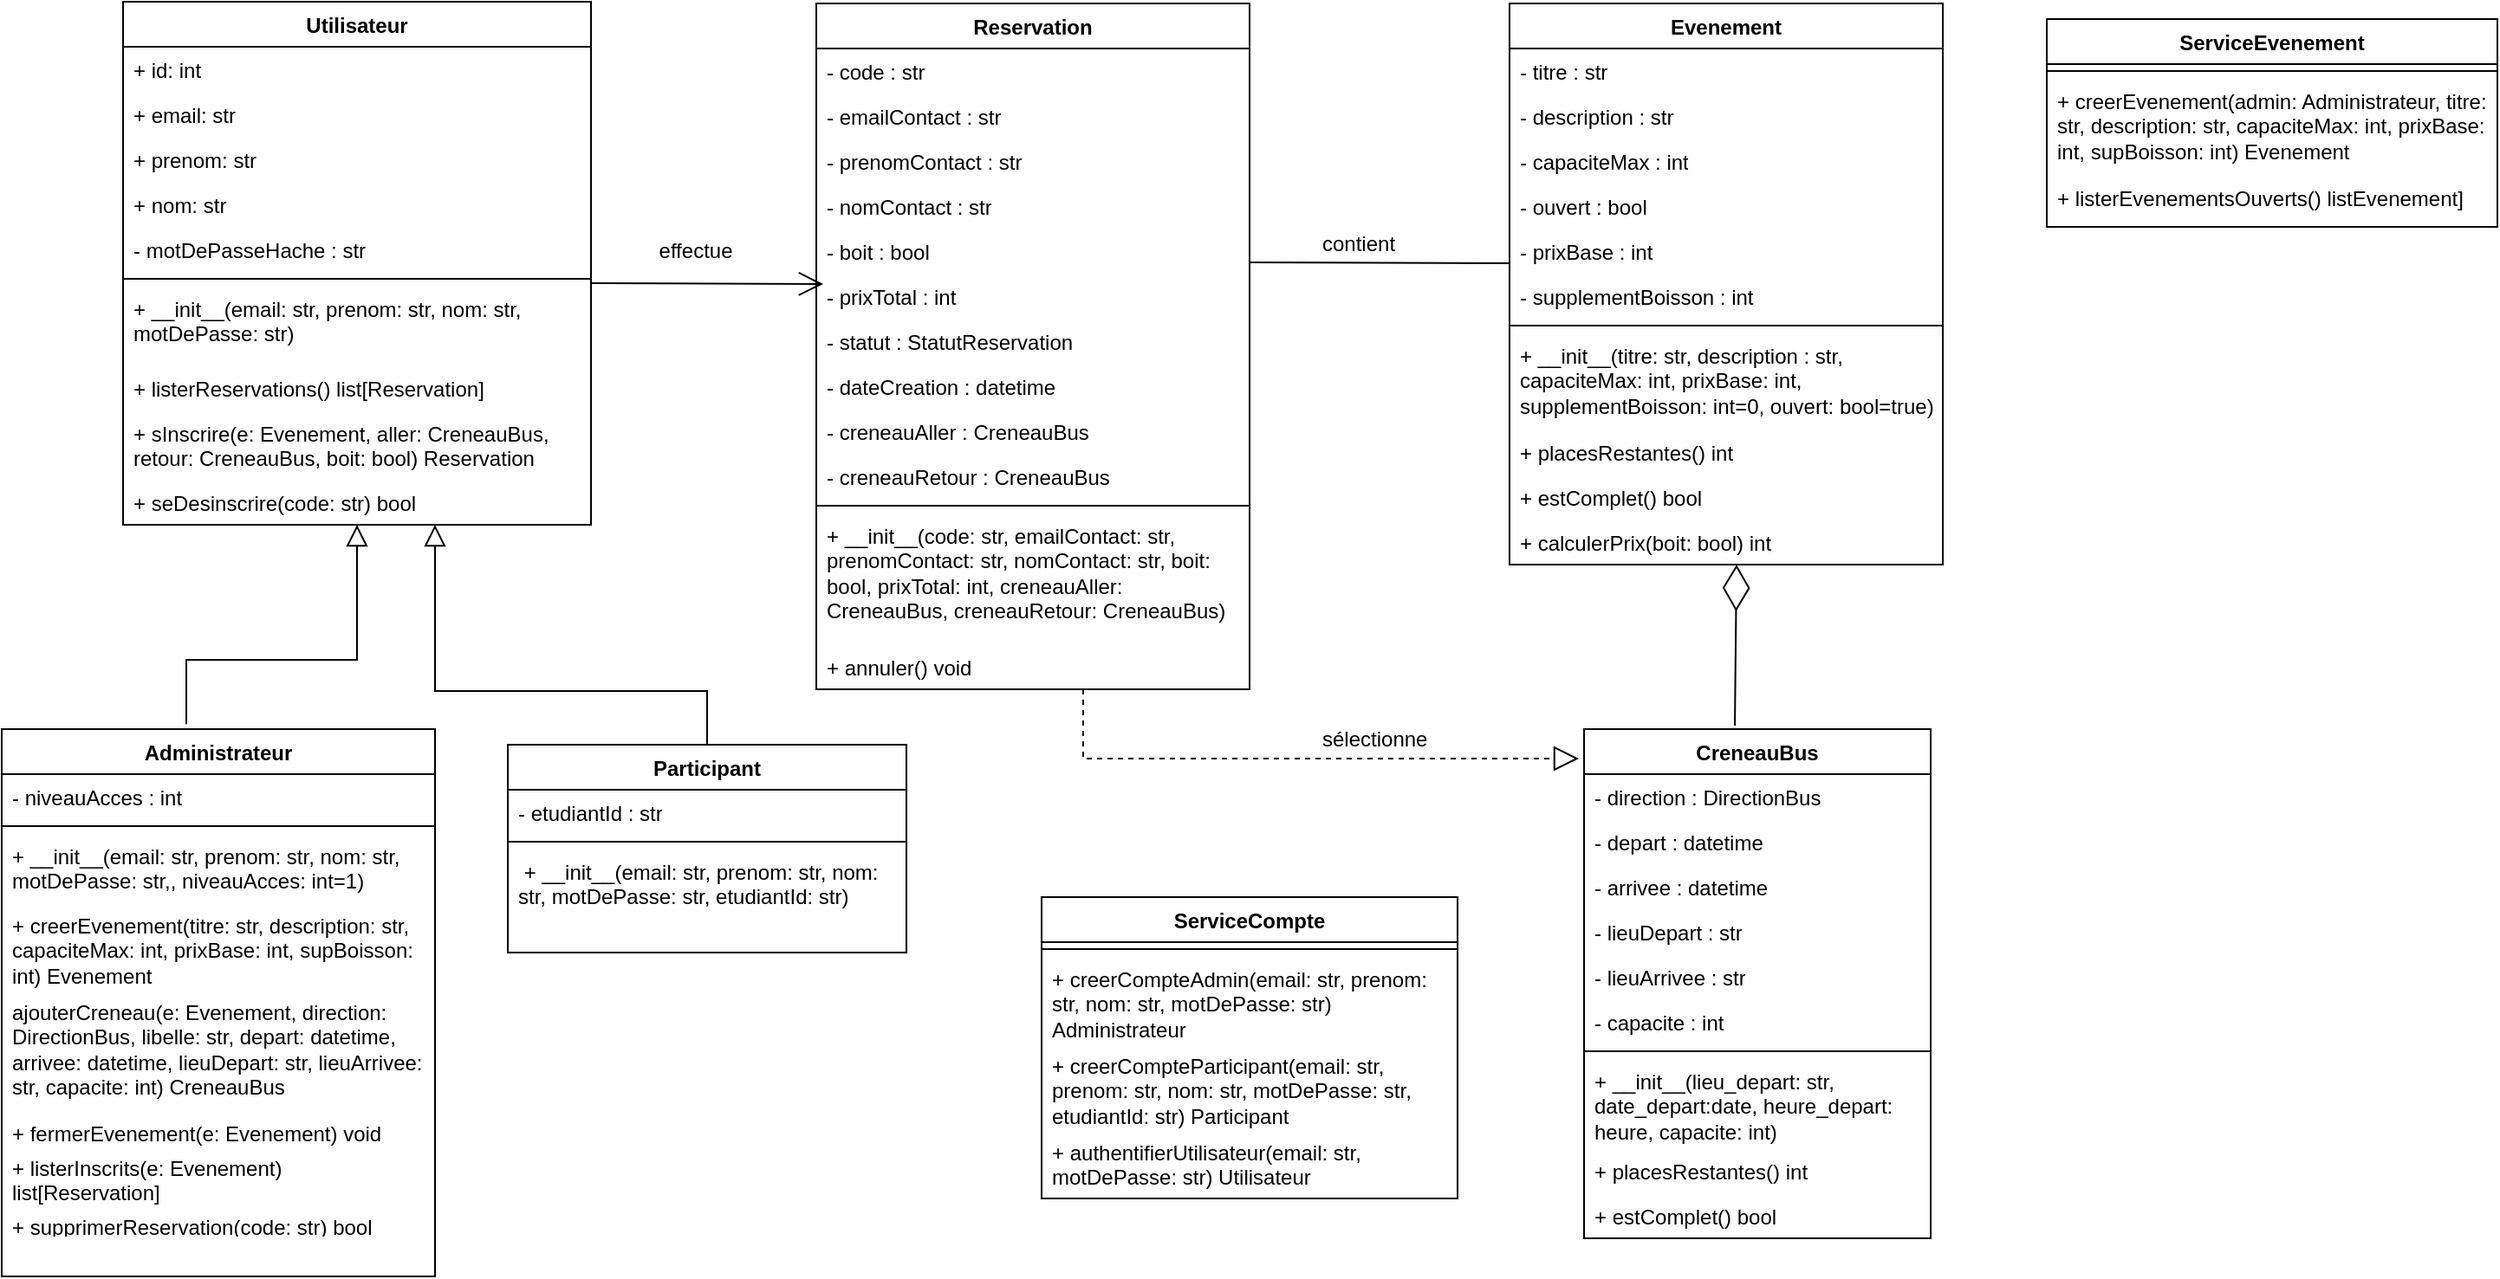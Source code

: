 <mxfile version="28.2.1">
  <diagram id="C5RBs43oDa-KdzZeNtuy" name="Page-1">
    <mxGraphModel dx="872" dy="441" grid="1" gridSize="10" guides="1" tooltips="1" connect="1" arrows="1" fold="1" page="1" pageScale="1" pageWidth="1169" pageHeight="827" math="0" shadow="0">
      <root>
        <mxCell id="WIyWlLk6GJQsqaUBKTNV-0" />
        <mxCell id="WIyWlLk6GJQsqaUBKTNV-1" parent="WIyWlLk6GJQsqaUBKTNV-0" />
        <mxCell id="zkfFHV4jXpPFQw0GAbJ--0" value="Utilisateur" style="swimlane;fontStyle=1;align=center;verticalAlign=top;childLayout=stackLayout;horizontal=1;startSize=26;horizontalStack=0;resizeParent=1;resizeLast=0;collapsible=1;marginBottom=0;rounded=0;shadow=0;strokeWidth=1;" parent="WIyWlLk6GJQsqaUBKTNV-1" vertex="1">
          <mxGeometry x="110" y="80" width="270" height="302" as="geometry">
            <mxRectangle x="230" y="140" width="160" height="26" as="alternateBounds" />
          </mxGeometry>
        </mxCell>
        <mxCell id="dK46kcQTqnEOhWtrCbgf-2" value="+ id: int" style="text;strokeColor=none;fillColor=none;align=left;verticalAlign=top;spacingLeft=4;spacingRight=4;overflow=hidden;rotatable=0;points=[[0,0.5],[1,0.5]];portConstraint=eastwest;whiteSpace=wrap;html=1;" parent="zkfFHV4jXpPFQw0GAbJ--0" vertex="1">
          <mxGeometry y="26" width="270" height="26" as="geometry" />
        </mxCell>
        <mxCell id="dK46kcQTqnEOhWtrCbgf-3" value="+ email: str" style="text;strokeColor=none;fillColor=none;align=left;verticalAlign=top;spacingLeft=4;spacingRight=4;overflow=hidden;rotatable=0;points=[[0,0.5],[1,0.5]];portConstraint=eastwest;whiteSpace=wrap;html=1;" parent="zkfFHV4jXpPFQw0GAbJ--0" vertex="1">
          <mxGeometry y="52" width="270" height="26" as="geometry" />
        </mxCell>
        <mxCell id="UdKUQ7M-LLdawXGV8OHi-44" value="+ prenom: str" style="text;strokeColor=none;fillColor=none;align=left;verticalAlign=top;spacingLeft=4;spacingRight=4;overflow=hidden;rotatable=0;points=[[0,0.5],[1,0.5]];portConstraint=eastwest;whiteSpace=wrap;html=1;" parent="zkfFHV4jXpPFQw0GAbJ--0" vertex="1">
          <mxGeometry y="78" width="270" height="26" as="geometry" />
        </mxCell>
        <mxCell id="dK46kcQTqnEOhWtrCbgf-1" value="+ nom: str" style="text;strokeColor=none;fillColor=none;align=left;verticalAlign=top;spacingLeft=4;spacingRight=4;overflow=hidden;rotatable=0;points=[[0,0.5],[1,0.5]];portConstraint=eastwest;whiteSpace=wrap;html=1;" parent="zkfFHV4jXpPFQw0GAbJ--0" vertex="1">
          <mxGeometry y="104" width="270" height="26" as="geometry" />
        </mxCell>
        <mxCell id="UdKUQ7M-LLdawXGV8OHi-86" value="- motDePasseHache : str" style="text;strokeColor=none;fillColor=none;align=left;verticalAlign=top;spacingLeft=4;spacingRight=4;overflow=hidden;rotatable=0;points=[[0,0.5],[1,0.5]];portConstraint=eastwest;whiteSpace=wrap;html=1;" parent="zkfFHV4jXpPFQw0GAbJ--0" vertex="1">
          <mxGeometry y="130" width="270" height="26" as="geometry" />
        </mxCell>
        <mxCell id="zkfFHV4jXpPFQw0GAbJ--4" value="" style="line;html=1;strokeWidth=1;align=left;verticalAlign=middle;spacingTop=-1;spacingLeft=3;spacingRight=3;rotatable=0;labelPosition=right;points=[];portConstraint=eastwest;" parent="zkfFHV4jXpPFQw0GAbJ--0" vertex="1">
          <mxGeometry y="156" width="270" height="8" as="geometry" />
        </mxCell>
        <mxCell id="UdKUQ7M-LLdawXGV8OHi-45" value="+ __init__(email: str, prenom: str, nom: str, motDePasse: str)" style="text;strokeColor=none;fillColor=none;align=left;verticalAlign=top;spacingLeft=4;spacingRight=4;overflow=hidden;rotatable=0;points=[[0,0.5],[1,0.5]];portConstraint=eastwest;whiteSpace=wrap;html=1;" parent="zkfFHV4jXpPFQw0GAbJ--0" vertex="1">
          <mxGeometry y="164" width="270" height="46" as="geometry" />
        </mxCell>
        <mxCell id="UdKUQ7M-LLdawXGV8OHi-16" value="+ listerReservations() list[Reservation]" style="text;strokeColor=none;fillColor=none;align=left;verticalAlign=top;spacingLeft=4;spacingRight=4;overflow=hidden;rotatable=0;points=[[0,0.5],[1,0.5]];portConstraint=eastwest;whiteSpace=wrap;html=1;" parent="zkfFHV4jXpPFQw0GAbJ--0" vertex="1">
          <mxGeometry y="210" width="270" height="26" as="geometry" />
        </mxCell>
        <mxCell id="dK46kcQTqnEOhWtrCbgf-9" value="+ sInscrire(e: Evenement, aller: CreneauBus, retour: CreneauBus, boit: bool) Reservation" style="text;strokeColor=none;fillColor=none;align=left;verticalAlign=top;spacingLeft=4;spacingRight=4;overflow=hidden;rotatable=0;points=[[0,0.5],[1,0.5]];portConstraint=eastwest;whiteSpace=wrap;html=1;" parent="zkfFHV4jXpPFQw0GAbJ--0" vertex="1">
          <mxGeometry y="236" width="270" height="40" as="geometry" />
        </mxCell>
        <mxCell id="dK46kcQTqnEOhWtrCbgf-10" value="+ seDesinscrire(code: str) bool" style="text;strokeColor=none;fillColor=none;align=left;verticalAlign=top;spacingLeft=4;spacingRight=4;overflow=hidden;rotatable=0;points=[[0,0.5],[1,0.5]];portConstraint=eastwest;whiteSpace=wrap;html=1;" parent="zkfFHV4jXpPFQw0GAbJ--0" vertex="1">
          <mxGeometry y="276" width="270" height="26" as="geometry" />
        </mxCell>
        <mxCell id="zkfFHV4jXpPFQw0GAbJ--6" value="Administrateur" style="swimlane;fontStyle=1;align=center;verticalAlign=top;childLayout=stackLayout;horizontal=1;startSize=26;horizontalStack=0;resizeParent=1;resizeLast=0;collapsible=1;marginBottom=0;rounded=0;shadow=0;strokeWidth=1;" parent="WIyWlLk6GJQsqaUBKTNV-1" vertex="1">
          <mxGeometry x="40" y="500" width="250" height="316" as="geometry">
            <mxRectangle x="130" y="380" width="160" height="26" as="alternateBounds" />
          </mxGeometry>
        </mxCell>
        <mxCell id="UdKUQ7M-LLdawXGV8OHi-15" value="- niveauAcces : int" style="text;strokeColor=none;fillColor=none;align=left;verticalAlign=top;spacingLeft=4;spacingRight=4;overflow=hidden;rotatable=0;points=[[0,0.5],[1,0.5]];portConstraint=eastwest;whiteSpace=wrap;html=1;" parent="zkfFHV4jXpPFQw0GAbJ--6" vertex="1">
          <mxGeometry y="26" width="250" height="26" as="geometry" />
        </mxCell>
        <mxCell id="zkfFHV4jXpPFQw0GAbJ--9" value="" style="line;html=1;strokeWidth=1;align=left;verticalAlign=middle;spacingTop=-1;spacingLeft=3;spacingRight=3;rotatable=0;labelPosition=right;points=[];portConstraint=eastwest;" parent="zkfFHV4jXpPFQw0GAbJ--6" vertex="1">
          <mxGeometry y="52" width="250" height="8" as="geometry" />
        </mxCell>
        <mxCell id="UdKUQ7M-LLdawXGV8OHi-47" value="+ __init__(email: str, prenom: str, nom: str, motDePasse: str,, niveauAcces: int=1)" style="text;strokeColor=none;fillColor=none;align=left;verticalAlign=top;spacingLeft=4;spacingRight=4;overflow=hidden;rotatable=0;points=[[0,0.5],[1,0.5]];portConstraint=eastwest;whiteSpace=wrap;html=1;" parent="zkfFHV4jXpPFQw0GAbJ--6" vertex="1">
          <mxGeometry y="60" width="250" height="40" as="geometry" />
        </mxCell>
        <mxCell id="UdKUQ7M-LLdawXGV8OHi-8" value="+ creerEvenement(titre: str, description: str, capaciteMax: int, prixBase: int, supBoisson: int) Evenement" style="text;strokeColor=none;fillColor=none;align=left;verticalAlign=top;spacingLeft=4;spacingRight=4;overflow=hidden;rotatable=0;points=[[0,0.5],[1,0.5]];portConstraint=eastwest;whiteSpace=wrap;html=1;" parent="zkfFHV4jXpPFQw0GAbJ--6" vertex="1">
          <mxGeometry y="100" width="250" height="50" as="geometry" />
        </mxCell>
        <mxCell id="UdKUQ7M-LLdawXGV8OHi-10" value="ajouterCreneau(e: Evenement, direction: DirectionBus, libelle: str, depart: datetime, arrivee: datetime, lieuDepart: str, lieuArrivee: str, capacite: int) CreneauBus" style="text;strokeColor=none;fillColor=none;align=left;verticalAlign=top;spacingLeft=4;spacingRight=4;overflow=hidden;rotatable=0;points=[[0,0.5],[1,0.5]];portConstraint=eastwest;whiteSpace=wrap;html=1;" parent="zkfFHV4jXpPFQw0GAbJ--6" vertex="1">
          <mxGeometry y="150" width="250" height="70" as="geometry" />
        </mxCell>
        <mxCell id="UdKUQ7M-LLdawXGV8OHi-17" value="+ fermerEvenement(e: Evenement) void" style="text;strokeColor=none;fillColor=none;align=left;verticalAlign=top;spacingLeft=4;spacingRight=4;overflow=hidden;rotatable=0;points=[[0,0.5],[1,0.5]];portConstraint=eastwest;whiteSpace=wrap;html=1;" parent="zkfFHV4jXpPFQw0GAbJ--6" vertex="1">
          <mxGeometry y="220" width="250" height="20" as="geometry" />
        </mxCell>
        <mxCell id="UdKUQ7M-LLdawXGV8OHi-9" value="+ listerInscrits(e: Evenement) list[Reservation]" style="text;strokeColor=none;fillColor=none;align=left;verticalAlign=top;spacingLeft=4;spacingRight=4;overflow=hidden;rotatable=0;points=[[0,0.5],[1,0.5]];portConstraint=eastwest;whiteSpace=wrap;html=1;" parent="zkfFHV4jXpPFQw0GAbJ--6" vertex="1">
          <mxGeometry y="240" width="250" height="34" as="geometry" />
        </mxCell>
        <mxCell id="UdKUQ7M-LLdawXGV8OHi-48" value="+ supprimerReservation(code: str) bool" style="text;strokeColor=none;fillColor=none;align=left;verticalAlign=top;spacingLeft=4;spacingRight=4;overflow=hidden;rotatable=0;points=[[0,0.5],[1,0.5]];portConstraint=eastwest;whiteSpace=wrap;html=1;" parent="zkfFHV4jXpPFQw0GAbJ--6" vertex="1">
          <mxGeometry y="274" width="250" height="16" as="geometry" />
        </mxCell>
        <mxCell id="zkfFHV4jXpPFQw0GAbJ--12" value="" style="endArrow=block;endSize=10;endFill=0;shadow=0;strokeWidth=1;rounded=0;curved=0;edgeStyle=elbowEdgeStyle;elbow=vertical;exitX=0.426;exitY=-0.009;exitDx=0;exitDy=0;entryX=0.5;entryY=1;entryDx=0;entryDy=0;exitPerimeter=0;" parent="WIyWlLk6GJQsqaUBKTNV-1" source="zkfFHV4jXpPFQw0GAbJ--6" target="zkfFHV4jXpPFQw0GAbJ--0" edge="1">
          <mxGeometry width="160" relative="1" as="geometry">
            <mxPoint x="178.5" y="578" as="sourcePoint" />
            <mxPoint x="211.49" y="476.002" as="targetPoint" />
            <Array as="points">
              <mxPoint x="210" y="460" />
              <mxPoint x="223.5" y="518" />
              <mxPoint x="263.5" y="488" />
              <mxPoint x="333.5" y="408" />
            </Array>
          </mxGeometry>
        </mxCell>
        <mxCell id="zkfFHV4jXpPFQw0GAbJ--16" value="" style="endArrow=block;endSize=10;endFill=0;shadow=0;strokeWidth=1;rounded=0;curved=0;edgeStyle=elbowEdgeStyle;elbow=vertical;entryX=0.659;entryY=1.077;entryDx=0;entryDy=0;entryPerimeter=0;exitX=0.5;exitY=0;exitDx=0;exitDy=0;" parent="WIyWlLk6GJQsqaUBKTNV-1" source="UdKUQ7M-LLdawXGV8OHi-1" edge="1">
          <mxGeometry width="160" relative="1" as="geometry">
            <mxPoint x="427" y="500" as="sourcePoint" />
            <mxPoint x="290.0" y="382.002" as="targetPoint" />
            <Array as="points">
              <mxPoint x="484.09" y="478" />
              <mxPoint x="384.09" y="438" />
              <mxPoint x="424.09" y="448" />
              <mxPoint x="384.09" y="368" />
            </Array>
          </mxGeometry>
        </mxCell>
        <mxCell id="zkfFHV4jXpPFQw0GAbJ--17" value="Evenement" style="swimlane;fontStyle=1;align=center;verticalAlign=top;childLayout=stackLayout;horizontal=1;startSize=26;horizontalStack=0;resizeParent=1;resizeLast=0;collapsible=1;marginBottom=0;rounded=0;shadow=0;strokeWidth=1;" parent="WIyWlLk6GJQsqaUBKTNV-1" vertex="1">
          <mxGeometry x="910" y="81" width="250" height="324" as="geometry">
            <mxRectangle x="550" y="140" width="160" height="26" as="alternateBounds" />
          </mxGeometry>
        </mxCell>
        <mxCell id="UdKUQ7M-LLdawXGV8OHi-11" value="- titre : str" style="text;strokeColor=none;fillColor=none;align=left;verticalAlign=top;spacingLeft=4;spacingRight=4;overflow=hidden;rotatable=0;points=[[0,0.5],[1,0.5]];portConstraint=eastwest;whiteSpace=wrap;html=1;" parent="zkfFHV4jXpPFQw0GAbJ--17" vertex="1">
          <mxGeometry y="26" width="250" height="26" as="geometry" />
        </mxCell>
        <mxCell id="SGklO1m5Eiw55vcK3kZM-5" value="- description : str" style="text;strokeColor=none;fillColor=none;align=left;verticalAlign=top;spacingLeft=4;spacingRight=4;overflow=hidden;rotatable=0;points=[[0,0.5],[1,0.5]];portConstraint=eastwest;whiteSpace=wrap;html=1;" vertex="1" parent="zkfFHV4jXpPFQw0GAbJ--17">
          <mxGeometry y="52" width="250" height="26" as="geometry" />
        </mxCell>
        <mxCell id="UdKUQ7M-LLdawXGV8OHi-12" value="- capaciteMax : int" style="text;strokeColor=none;fillColor=none;align=left;verticalAlign=top;spacingLeft=4;spacingRight=4;overflow=hidden;rotatable=0;points=[[0,0.5],[1,0.5]];portConstraint=eastwest;whiteSpace=wrap;html=1;" parent="zkfFHV4jXpPFQw0GAbJ--17" vertex="1">
          <mxGeometry y="78" width="250" height="26" as="geometry" />
        </mxCell>
        <mxCell id="UdKUQ7M-LLdawXGV8OHi-19" value="- ouvert : bool" style="text;strokeColor=none;fillColor=none;align=left;verticalAlign=top;spacingLeft=4;spacingRight=4;overflow=hidden;rotatable=0;points=[[0,0.5],[1,0.5]];portConstraint=eastwest;whiteSpace=wrap;html=1;" parent="zkfFHV4jXpPFQw0GAbJ--17" vertex="1">
          <mxGeometry y="104" width="250" height="26" as="geometry" />
        </mxCell>
        <mxCell id="UdKUQ7M-LLdawXGV8OHi-49" value="- prixBase : int" style="text;strokeColor=none;fillColor=none;align=left;verticalAlign=top;spacingLeft=4;spacingRight=4;overflow=hidden;rotatable=0;points=[[0,0.5],[1,0.5]];portConstraint=eastwest;whiteSpace=wrap;html=1;" parent="zkfFHV4jXpPFQw0GAbJ--17" vertex="1">
          <mxGeometry y="130" width="250" height="26" as="geometry" />
        </mxCell>
        <mxCell id="UdKUQ7M-LLdawXGV8OHi-50" value="- supplementBoisson : int" style="text;strokeColor=none;fillColor=none;align=left;verticalAlign=top;spacingLeft=4;spacingRight=4;overflow=hidden;rotatable=0;points=[[0,0.5],[1,0.5]];portConstraint=eastwest;whiteSpace=wrap;html=1;" parent="zkfFHV4jXpPFQw0GAbJ--17" vertex="1">
          <mxGeometry y="156" width="250" height="26" as="geometry" />
        </mxCell>
        <mxCell id="zkfFHV4jXpPFQw0GAbJ--23" value="" style="line;html=1;strokeWidth=1;align=left;verticalAlign=middle;spacingTop=-1;spacingLeft=3;spacingRight=3;rotatable=0;labelPosition=right;points=[];portConstraint=eastwest;" parent="zkfFHV4jXpPFQw0GAbJ--17" vertex="1">
          <mxGeometry y="182" width="250" height="8" as="geometry" />
        </mxCell>
        <mxCell id="UdKUQ7M-LLdawXGV8OHi-18" value="+ __init__(titre: str, description : str, capaciteMax: int, prixBase: int, supplementBoisson: int=0, ouvert: bool=true)" style="text;strokeColor=none;fillColor=none;align=left;verticalAlign=top;spacingLeft=4;spacingRight=4;overflow=hidden;rotatable=0;points=[[0,0.5],[1,0.5]];portConstraint=eastwest;whiteSpace=wrap;html=1;" parent="zkfFHV4jXpPFQw0GAbJ--17" vertex="1">
          <mxGeometry y="190" width="250" height="56" as="geometry" />
        </mxCell>
        <mxCell id="UdKUQ7M-LLdawXGV8OHi-20" value="+ placesRestantes() int" style="text;strokeColor=none;fillColor=none;align=left;verticalAlign=top;spacingLeft=4;spacingRight=4;overflow=hidden;rotatable=0;points=[[0,0.5],[1,0.5]];portConstraint=eastwest;whiteSpace=wrap;html=1;" parent="zkfFHV4jXpPFQw0GAbJ--17" vertex="1">
          <mxGeometry y="246" width="250" height="26" as="geometry" />
        </mxCell>
        <mxCell id="UdKUQ7M-LLdawXGV8OHi-26" value="+ estComplet() bool" style="text;strokeColor=none;fillColor=none;align=left;verticalAlign=top;spacingLeft=4;spacingRight=4;overflow=hidden;rotatable=0;points=[[0,0.5],[1,0.5]];portConstraint=eastwest;whiteSpace=wrap;html=1;" parent="zkfFHV4jXpPFQw0GAbJ--17" vertex="1">
          <mxGeometry y="272" width="250" height="26" as="geometry" />
        </mxCell>
        <mxCell id="UdKUQ7M-LLdawXGV8OHi-51" value="+ calculerPrix(boit: bool) int" style="text;strokeColor=none;fillColor=none;align=left;verticalAlign=top;spacingLeft=4;spacingRight=4;overflow=hidden;rotatable=0;points=[[0,0.5],[1,0.5]];portConstraint=eastwest;whiteSpace=wrap;html=1;" parent="zkfFHV4jXpPFQw0GAbJ--17" vertex="1">
          <mxGeometry y="298" width="250" height="26" as="geometry" />
        </mxCell>
        <mxCell id="UdKUQ7M-LLdawXGV8OHi-1" value="Participant" style="swimlane;fontStyle=1;align=center;verticalAlign=top;childLayout=stackLayout;horizontal=1;startSize=26;horizontalStack=0;resizeParent=1;resizeParentMax=0;resizeLast=0;collapsible=1;marginBottom=0;whiteSpace=wrap;html=1;" parent="WIyWlLk6GJQsqaUBKTNV-1" vertex="1">
          <mxGeometry x="332" y="509" width="230" height="120" as="geometry" />
        </mxCell>
        <mxCell id="UdKUQ7M-LLdawXGV8OHi-46" value="- etudiantId : str" style="text;strokeColor=none;fillColor=none;align=left;verticalAlign=top;spacingLeft=4;spacingRight=4;overflow=hidden;rotatable=0;points=[[0,0.5],[1,0.5]];portConstraint=eastwest;whiteSpace=wrap;html=1;" parent="UdKUQ7M-LLdawXGV8OHi-1" vertex="1">
          <mxGeometry y="26" width="230" height="26" as="geometry" />
        </mxCell>
        <mxCell id="UdKUQ7M-LLdawXGV8OHi-3" value="" style="line;strokeWidth=1;fillColor=none;align=left;verticalAlign=middle;spacingTop=-1;spacingLeft=3;spacingRight=3;rotatable=0;labelPosition=right;points=[];portConstraint=eastwest;strokeColor=inherit;" parent="UdKUQ7M-LLdawXGV8OHi-1" vertex="1">
          <mxGeometry y="52" width="230" height="8" as="geometry" />
        </mxCell>
        <mxCell id="UdKUQ7M-LLdawXGV8OHi-4" value="&amp;nbsp;+ __init__(email: str, prenom: str, nom: str, motDePasse: str, etudiantId: str)" style="text;strokeColor=none;fillColor=none;align=left;verticalAlign=top;spacingLeft=4;spacingRight=4;overflow=hidden;rotatable=0;points=[[0,0.5],[1,0.5]];portConstraint=eastwest;whiteSpace=wrap;html=1;" parent="UdKUQ7M-LLdawXGV8OHi-1" vertex="1">
          <mxGeometry y="60" width="230" height="60" as="geometry" />
        </mxCell>
        <mxCell id="UdKUQ7M-LLdawXGV8OHi-37" value="CreneauBus" style="swimlane;fontStyle=1;align=center;verticalAlign=top;childLayout=stackLayout;horizontal=1;startSize=26;horizontalStack=0;resizeParent=1;resizeParentMax=0;resizeLast=0;collapsible=1;marginBottom=0;whiteSpace=wrap;html=1;" parent="WIyWlLk6GJQsqaUBKTNV-1" vertex="1">
          <mxGeometry x="953" y="500" width="200" height="294" as="geometry" />
        </mxCell>
        <mxCell id="UdKUQ7M-LLdawXGV8OHi-80" value="- direction : DirectionBus" style="text;strokeColor=none;fillColor=none;align=left;verticalAlign=top;spacingLeft=4;spacingRight=4;overflow=hidden;rotatable=0;points=[[0,0.5],[1,0.5]];portConstraint=eastwest;whiteSpace=wrap;html=1;" parent="UdKUQ7M-LLdawXGV8OHi-37" vertex="1">
          <mxGeometry y="26" width="200" height="26" as="geometry" />
        </mxCell>
        <mxCell id="UdKUQ7M-LLdawXGV8OHi-52" value="- depart : datetime&amp;nbsp;" style="text;strokeColor=none;fillColor=none;align=left;verticalAlign=top;spacingLeft=4;spacingRight=4;overflow=hidden;rotatable=0;points=[[0,0.5],[1,0.5]];portConstraint=eastwest;whiteSpace=wrap;html=1;" parent="UdKUQ7M-LLdawXGV8OHi-37" vertex="1">
          <mxGeometry y="52" width="200" height="26" as="geometry" />
        </mxCell>
        <mxCell id="UdKUQ7M-LLdawXGV8OHi-55" value="- arrivee : datetime" style="text;strokeColor=none;fillColor=none;align=left;verticalAlign=top;spacingLeft=4;spacingRight=4;overflow=hidden;rotatable=0;points=[[0,0.5],[1,0.5]];portConstraint=eastwest;whiteSpace=wrap;html=1;" parent="UdKUQ7M-LLdawXGV8OHi-37" vertex="1">
          <mxGeometry y="78" width="200" height="26" as="geometry" />
        </mxCell>
        <mxCell id="UdKUQ7M-LLdawXGV8OHi-54" value="- lieuDepart : str" style="text;strokeColor=none;fillColor=none;align=left;verticalAlign=top;spacingLeft=4;spacingRight=4;overflow=hidden;rotatable=0;points=[[0,0.5],[1,0.5]];portConstraint=eastwest;whiteSpace=wrap;html=1;" parent="UdKUQ7M-LLdawXGV8OHi-37" vertex="1">
          <mxGeometry y="104" width="200" height="26" as="geometry" />
        </mxCell>
        <mxCell id="UdKUQ7M-LLdawXGV8OHi-81" value="- lieuArrivee : str" style="text;strokeColor=none;fillColor=none;align=left;verticalAlign=top;spacingLeft=4;spacingRight=4;overflow=hidden;rotatable=0;points=[[0,0.5],[1,0.5]];portConstraint=eastwest;whiteSpace=wrap;html=1;" parent="UdKUQ7M-LLdawXGV8OHi-37" vertex="1">
          <mxGeometry y="130" width="200" height="26" as="geometry" />
        </mxCell>
        <mxCell id="UdKUQ7M-LLdawXGV8OHi-53" value="- capacite : int" style="text;strokeColor=none;fillColor=none;align=left;verticalAlign=top;spacingLeft=4;spacingRight=4;overflow=hidden;rotatable=0;points=[[0,0.5],[1,0.5]];portConstraint=eastwest;whiteSpace=wrap;html=1;" parent="UdKUQ7M-LLdawXGV8OHi-37" vertex="1">
          <mxGeometry y="156" width="200" height="26" as="geometry" />
        </mxCell>
        <mxCell id="UdKUQ7M-LLdawXGV8OHi-39" value="" style="line;strokeWidth=1;fillColor=none;align=left;verticalAlign=middle;spacingTop=-1;spacingLeft=3;spacingRight=3;rotatable=0;labelPosition=right;points=[];portConstraint=eastwest;strokeColor=inherit;" parent="UdKUQ7M-LLdawXGV8OHi-37" vertex="1">
          <mxGeometry y="182" width="200" height="8" as="geometry" />
        </mxCell>
        <mxCell id="UdKUQ7M-LLdawXGV8OHi-40" value="+ __init__(lieu_depart: str, date_depart:date, heure_depart: heure, capacite: int)" style="text;strokeColor=none;fillColor=none;align=left;verticalAlign=top;spacingLeft=4;spacingRight=4;overflow=hidden;rotatable=0;points=[[0,0.5],[1,0.5]];portConstraint=eastwest;whiteSpace=wrap;html=1;" parent="UdKUQ7M-LLdawXGV8OHi-37" vertex="1">
          <mxGeometry y="190" width="200" height="52" as="geometry" />
        </mxCell>
        <mxCell id="UdKUQ7M-LLdawXGV8OHi-56" value="+ placesRestantes() int" style="text;strokeColor=none;fillColor=none;align=left;verticalAlign=top;spacingLeft=4;spacingRight=4;overflow=hidden;rotatable=0;points=[[0,0.5],[1,0.5]];portConstraint=eastwest;whiteSpace=wrap;html=1;" parent="UdKUQ7M-LLdawXGV8OHi-37" vertex="1">
          <mxGeometry y="242" width="200" height="26" as="geometry" />
        </mxCell>
        <mxCell id="UdKUQ7M-LLdawXGV8OHi-57" value="+ estComplet() bool" style="text;strokeColor=none;fillColor=none;align=left;verticalAlign=top;spacingLeft=4;spacingRight=4;overflow=hidden;rotatable=0;points=[[0,0.5],[1,0.5]];portConstraint=eastwest;whiteSpace=wrap;html=1;" parent="UdKUQ7M-LLdawXGV8OHi-37" vertex="1">
          <mxGeometry y="268" width="200" height="26" as="geometry" />
        </mxCell>
        <mxCell id="UdKUQ7M-LLdawXGV8OHi-58" value="Reservation" style="swimlane;fontStyle=1;align=center;verticalAlign=top;childLayout=stackLayout;horizontal=1;startSize=26;horizontalStack=0;resizeParent=1;resizeParentMax=0;resizeLast=0;collapsible=1;marginBottom=0;whiteSpace=wrap;html=1;" parent="WIyWlLk6GJQsqaUBKTNV-1" vertex="1">
          <mxGeometry x="510" y="81" width="250" height="396" as="geometry" />
        </mxCell>
        <mxCell id="UdKUQ7M-LLdawXGV8OHi-59" value="- code : str" style="text;strokeColor=none;fillColor=none;align=left;verticalAlign=top;spacingLeft=4;spacingRight=4;overflow=hidden;rotatable=0;points=[[0,0.5],[1,0.5]];portConstraint=eastwest;whiteSpace=wrap;html=1;" parent="UdKUQ7M-LLdawXGV8OHi-58" vertex="1">
          <mxGeometry y="26" width="250" height="26" as="geometry" />
        </mxCell>
        <mxCell id="UdKUQ7M-LLdawXGV8OHi-64" value="- emailContact : str" style="text;strokeColor=none;fillColor=none;align=left;verticalAlign=top;spacingLeft=4;spacingRight=4;overflow=hidden;rotatable=0;points=[[0,0.5],[1,0.5]];portConstraint=eastwest;whiteSpace=wrap;html=1;" parent="UdKUQ7M-LLdawXGV8OHi-58" vertex="1">
          <mxGeometry y="52" width="250" height="26" as="geometry" />
        </mxCell>
        <mxCell id="UdKUQ7M-LLdawXGV8OHi-65" value="- prenomContact : str" style="text;strokeColor=none;fillColor=none;align=left;verticalAlign=top;spacingLeft=4;spacingRight=4;overflow=hidden;rotatable=0;points=[[0,0.5],[1,0.5]];portConstraint=eastwest;whiteSpace=wrap;html=1;" parent="UdKUQ7M-LLdawXGV8OHi-58" vertex="1">
          <mxGeometry y="78" width="250" height="26" as="geometry" />
        </mxCell>
        <mxCell id="UdKUQ7M-LLdawXGV8OHi-68" value="- nomContact : str" style="text;strokeColor=none;fillColor=none;align=left;verticalAlign=top;spacingLeft=4;spacingRight=4;overflow=hidden;rotatable=0;points=[[0,0.5],[1,0.5]];portConstraint=eastwest;whiteSpace=wrap;html=1;" parent="UdKUQ7M-LLdawXGV8OHi-58" vertex="1">
          <mxGeometry y="104" width="250" height="26" as="geometry" />
        </mxCell>
        <mxCell id="UdKUQ7M-LLdawXGV8OHi-63" value="- boit : bool" style="text;strokeColor=none;fillColor=none;align=left;verticalAlign=top;spacingLeft=4;spacingRight=4;overflow=hidden;rotatable=0;points=[[0,0.5],[1,0.5]];portConstraint=eastwest;whiteSpace=wrap;html=1;" parent="UdKUQ7M-LLdawXGV8OHi-58" vertex="1">
          <mxGeometry y="130" width="250" height="26" as="geometry" />
        </mxCell>
        <mxCell id="UdKUQ7M-LLdawXGV8OHi-62" value="- prixTotal : int" style="text;strokeColor=none;fillColor=none;align=left;verticalAlign=top;spacingLeft=4;spacingRight=4;overflow=hidden;rotatable=0;points=[[0,0.5],[1,0.5]];portConstraint=eastwest;whiteSpace=wrap;html=1;" parent="UdKUQ7M-LLdawXGV8OHi-58" vertex="1">
          <mxGeometry y="156" width="250" height="26" as="geometry" />
        </mxCell>
        <mxCell id="UdKUQ7M-LLdawXGV8OHi-69" value="- statut : StatutReservation" style="text;strokeColor=none;fillColor=none;align=left;verticalAlign=top;spacingLeft=4;spacingRight=4;overflow=hidden;rotatable=0;points=[[0,0.5],[1,0.5]];portConstraint=eastwest;whiteSpace=wrap;html=1;" parent="UdKUQ7M-LLdawXGV8OHi-58" vertex="1">
          <mxGeometry y="182" width="250" height="26" as="geometry" />
        </mxCell>
        <mxCell id="UdKUQ7M-LLdawXGV8OHi-79" value="- dateCreation : datetime" style="text;strokeColor=none;fillColor=none;align=left;verticalAlign=top;spacingLeft=4;spacingRight=4;overflow=hidden;rotatable=0;points=[[0,0.5],[1,0.5]];portConstraint=eastwest;whiteSpace=wrap;html=1;" parent="UdKUQ7M-LLdawXGV8OHi-58" vertex="1">
          <mxGeometry y="208" width="250" height="26" as="geometry" />
        </mxCell>
        <mxCell id="UdKUQ7M-LLdawXGV8OHi-78" value="- creneauAller : CreneauBus" style="text;strokeColor=none;fillColor=none;align=left;verticalAlign=top;spacingLeft=4;spacingRight=4;overflow=hidden;rotatable=0;points=[[0,0.5],[1,0.5]];portConstraint=eastwest;whiteSpace=wrap;html=1;" parent="UdKUQ7M-LLdawXGV8OHi-58" vertex="1">
          <mxGeometry y="234" width="250" height="26" as="geometry" />
        </mxCell>
        <mxCell id="UdKUQ7M-LLdawXGV8OHi-77" value="- creneauRetour : CreneauBus" style="text;strokeColor=none;fillColor=none;align=left;verticalAlign=top;spacingLeft=4;spacingRight=4;overflow=hidden;rotatable=0;points=[[0,0.5],[1,0.5]];portConstraint=eastwest;whiteSpace=wrap;html=1;" parent="UdKUQ7M-LLdawXGV8OHi-58" vertex="1">
          <mxGeometry y="260" width="250" height="26" as="geometry" />
        </mxCell>
        <mxCell id="UdKUQ7M-LLdawXGV8OHi-60" value="" style="line;strokeWidth=1;fillColor=none;align=left;verticalAlign=middle;spacingTop=-1;spacingLeft=3;spacingRight=3;rotatable=0;labelPosition=right;points=[];portConstraint=eastwest;strokeColor=inherit;" parent="UdKUQ7M-LLdawXGV8OHi-58" vertex="1">
          <mxGeometry y="286" width="250" height="8" as="geometry" />
        </mxCell>
        <mxCell id="UdKUQ7M-LLdawXGV8OHi-61" value="+ __init__(code: str, emailContact: str, prenomContact: str, nomContact: str, boit: bool, prixTotal: int, creneauAller: CreneauBus, creneauRetour: CreneauBus)" style="text;strokeColor=none;fillColor=none;align=left;verticalAlign=top;spacingLeft=4;spacingRight=4;overflow=hidden;rotatable=0;points=[[0,0.5],[1,0.5]];portConstraint=eastwest;whiteSpace=wrap;html=1;" parent="UdKUQ7M-LLdawXGV8OHi-58" vertex="1">
          <mxGeometry y="294" width="250" height="76" as="geometry" />
        </mxCell>
        <mxCell id="UdKUQ7M-LLdawXGV8OHi-67" value="+ annuler() void" style="text;strokeColor=none;fillColor=none;align=left;verticalAlign=top;spacingLeft=4;spacingRight=4;overflow=hidden;rotatable=0;points=[[0,0.5],[1,0.5]];portConstraint=eastwest;whiteSpace=wrap;html=1;" parent="UdKUQ7M-LLdawXGV8OHi-58" vertex="1">
          <mxGeometry y="370" width="250" height="26" as="geometry" />
        </mxCell>
        <mxCell id="UdKUQ7M-LLdawXGV8OHi-71" value="effectue" style="text;align=center;fontStyle=0;verticalAlign=middle;spacingLeft=3;spacingRight=3;strokeColor=none;rotatable=0;points=[[0,0.5],[1,0.5]];portConstraint=eastwest;html=1;" parent="WIyWlLk6GJQsqaUBKTNV-1" vertex="1">
          <mxGeometry x="400" y="211" width="80" height="26" as="geometry" />
        </mxCell>
        <mxCell id="UdKUQ7M-LLdawXGV8OHi-74" value="contient" style="text;whiteSpace=wrap;" parent="WIyWlLk6GJQsqaUBKTNV-1" vertex="1">
          <mxGeometry x="800" y="206" width="80" height="40" as="geometry" />
        </mxCell>
        <mxCell id="UdKUQ7M-LLdawXGV8OHi-76" value="sélectionne" style="text;whiteSpace=wrap;" parent="WIyWlLk6GJQsqaUBKTNV-1" vertex="1">
          <mxGeometry x="800" y="492" width="90" height="40" as="geometry" />
        </mxCell>
        <mxCell id="UdKUQ7M-LLdawXGV8OHi-83" value="" style="endArrow=block;dashed=1;endFill=0;endSize=12;html=1;rounded=0;" parent="WIyWlLk6GJQsqaUBKTNV-1" edge="1">
          <mxGeometry width="160" relative="1" as="geometry">
            <mxPoint x="664" y="477" as="sourcePoint" />
            <mxPoint x="950" y="517" as="targetPoint" />
            <Array as="points">
              <mxPoint x="664" y="517" />
            </Array>
          </mxGeometry>
        </mxCell>
        <mxCell id="UdKUQ7M-LLdawXGV8OHi-87" value="ServiceCompte" style="swimlane;fontStyle=1;align=center;verticalAlign=top;childLayout=stackLayout;horizontal=1;startSize=26;horizontalStack=0;resizeParent=1;resizeParentMax=0;resizeLast=0;collapsible=1;marginBottom=0;whiteSpace=wrap;html=1;" parent="WIyWlLk6GJQsqaUBKTNV-1" vertex="1">
          <mxGeometry x="640" y="597" width="240" height="174" as="geometry" />
        </mxCell>
        <mxCell id="UdKUQ7M-LLdawXGV8OHi-89" value="" style="line;strokeWidth=1;fillColor=none;align=left;verticalAlign=middle;spacingTop=-1;spacingLeft=3;spacingRight=3;rotatable=0;labelPosition=right;points=[];portConstraint=eastwest;strokeColor=inherit;" parent="UdKUQ7M-LLdawXGV8OHi-87" vertex="1">
          <mxGeometry y="26" width="240" height="8" as="geometry" />
        </mxCell>
        <mxCell id="UdKUQ7M-LLdawXGV8OHi-90" value="+ creerCompteAdmin(email: str, prenom: str, nom: str, motDePasse: str) Administrateur" style="text;strokeColor=none;fillColor=none;align=left;verticalAlign=top;spacingLeft=4;spacingRight=4;overflow=hidden;rotatable=0;points=[[0,0.5],[1,0.5]];portConstraint=eastwest;whiteSpace=wrap;html=1;" parent="UdKUQ7M-LLdawXGV8OHi-87" vertex="1">
          <mxGeometry y="34" width="240" height="50" as="geometry" />
        </mxCell>
        <mxCell id="UdKUQ7M-LLdawXGV8OHi-91" value="+ creerCompteParticipant(email: str, prenom: str, nom: str, motDePasse: str, etudiantId: str) Participant" style="text;strokeColor=none;fillColor=none;align=left;verticalAlign=top;spacingLeft=4;spacingRight=4;overflow=hidden;rotatable=0;points=[[0,0.5],[1,0.5]];portConstraint=eastwest;whiteSpace=wrap;html=1;" parent="UdKUQ7M-LLdawXGV8OHi-87" vertex="1">
          <mxGeometry y="84" width="240" height="50" as="geometry" />
        </mxCell>
        <mxCell id="UdKUQ7M-LLdawXGV8OHi-92" value="+ authentifierUtilisateur(email: str, motDePasse: str) Utilisateur" style="text;strokeColor=none;fillColor=none;align=left;verticalAlign=top;spacingLeft=4;spacingRight=4;overflow=hidden;rotatable=0;points=[[0,0.5],[1,0.5]];portConstraint=eastwest;whiteSpace=wrap;html=1;" parent="UdKUQ7M-LLdawXGV8OHi-87" vertex="1">
          <mxGeometry y="134" width="240" height="40" as="geometry" />
        </mxCell>
        <mxCell id="SGklO1m5Eiw55vcK3kZM-0" value="ServiceEvenement" style="swimlane;fontStyle=1;align=center;verticalAlign=top;childLayout=stackLayout;horizontal=1;startSize=26;horizontalStack=0;resizeParent=1;resizeParentMax=0;resizeLast=0;collapsible=1;marginBottom=0;whiteSpace=wrap;html=1;" vertex="1" parent="WIyWlLk6GJQsqaUBKTNV-1">
          <mxGeometry x="1220" y="90" width="260" height="120" as="geometry" />
        </mxCell>
        <mxCell id="SGklO1m5Eiw55vcK3kZM-2" value="" style="line;strokeWidth=1;fillColor=none;align=left;verticalAlign=middle;spacingTop=-1;spacingLeft=3;spacingRight=3;rotatable=0;labelPosition=right;points=[];portConstraint=eastwest;strokeColor=inherit;" vertex="1" parent="SGklO1m5Eiw55vcK3kZM-0">
          <mxGeometry y="26" width="260" height="8" as="geometry" />
        </mxCell>
        <mxCell id="SGklO1m5Eiw55vcK3kZM-3" value="+ creerEvenement(admin: Administrateur, titre: str, description: str, capaciteMax: int, prixBase: int, supBoisson: int) Evenement" style="text;strokeColor=none;fillColor=none;align=left;verticalAlign=top;spacingLeft=4;spacingRight=4;overflow=hidden;rotatable=0;points=[[0,0.5],[1,0.5]];portConstraint=eastwest;whiteSpace=wrap;html=1;" vertex="1" parent="SGklO1m5Eiw55vcK3kZM-0">
          <mxGeometry y="34" width="260" height="56" as="geometry" />
        </mxCell>
        <mxCell id="SGklO1m5Eiw55vcK3kZM-4" value="+ listerEvenementsOuverts() listEvenement]" style="text;strokeColor=none;fillColor=none;align=left;verticalAlign=top;spacingLeft=4;spacingRight=4;overflow=hidden;rotatable=0;points=[[0,0.5],[1,0.5]];portConstraint=eastwest;whiteSpace=wrap;html=1;" vertex="1" parent="SGklO1m5Eiw55vcK3kZM-0">
          <mxGeometry y="90" width="260" height="30" as="geometry" />
        </mxCell>
        <mxCell id="SGklO1m5Eiw55vcK3kZM-6" value="" style="endArrow=open;endFill=1;endSize=12;html=1;rounded=0;entryX=0.016;entryY=0.231;entryDx=0;entryDy=0;entryPerimeter=0;" edge="1" parent="WIyWlLk6GJQsqaUBKTNV-1" target="UdKUQ7M-LLdawXGV8OHi-62">
          <mxGeometry width="160" relative="1" as="geometry">
            <mxPoint x="380" y="242.5" as="sourcePoint" />
            <mxPoint x="540" y="242.5" as="targetPoint" />
          </mxGeometry>
        </mxCell>
        <mxCell id="SGklO1m5Eiw55vcK3kZM-12" value="" style="endArrow=none;html=1;rounded=0;" edge="1" parent="WIyWlLk6GJQsqaUBKTNV-1">
          <mxGeometry relative="1" as="geometry">
            <mxPoint x="760" y="230.5" as="sourcePoint" />
            <mxPoint x="910" y="231" as="targetPoint" />
          </mxGeometry>
        </mxCell>
        <mxCell id="SGklO1m5Eiw55vcK3kZM-16" value="" style="endArrow=diamondThin;endFill=0;endSize=24;html=1;rounded=0;entryX=0.5;entryY=1;entryDx=0;entryDy=0;exitX=0.405;exitY=-0.007;exitDx=0;exitDy=0;exitPerimeter=0;" edge="1" parent="WIyWlLk6GJQsqaUBKTNV-1">
          <mxGeometry width="160" relative="1" as="geometry">
            <mxPoint x="1040" y="497.942" as="sourcePoint" />
            <mxPoint x="1041" y="405" as="targetPoint" />
          </mxGeometry>
        </mxCell>
      </root>
    </mxGraphModel>
  </diagram>
</mxfile>
